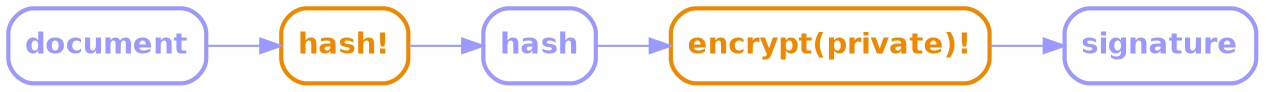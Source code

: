 digraph G {
    rankdir=LR;
    graph [
        K=1.0,
        overlap=false,
        splines = spline,
    ];
    node [
        shape=box
        style="rounded,bold"
        color="#9999ff",
        fontcolor="#9999ff",
        fontname="Helvetica-bold",
    ];
    edge [
        # arrowsize=2,
        color="#9999ff",
    ];
    "hash!" [color="#ee8800", fontcolor="#ee8800"]
    "encrypt(private)!" [color="#ee8800", fontcolor="#ee8800"]

    document -> "hash!"
    "hash!" -> hash
    hash -> "encrypt(private)!"
    "encrypt(private)!" -> signature
}
